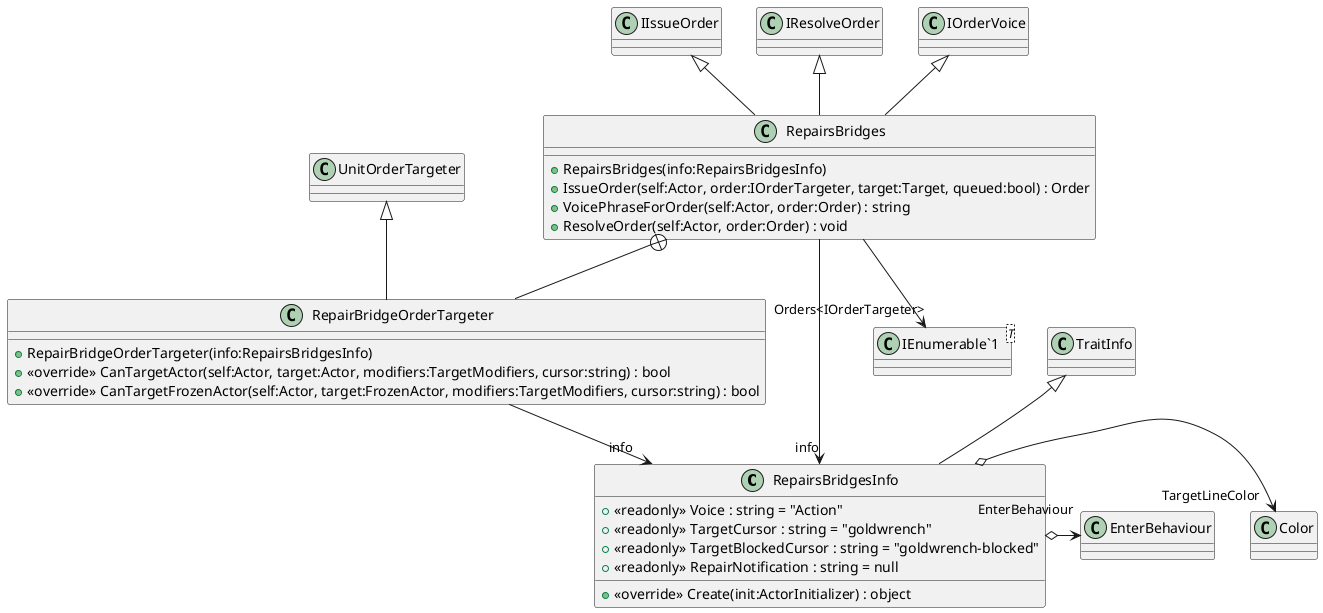 @startuml
class RepairsBridgesInfo {
    + <<readonly>> Voice : string = "Action"
    + <<readonly>> TargetCursor : string = "goldwrench"
    + <<readonly>> TargetBlockedCursor : string = "goldwrench-blocked"
    + <<readonly>> RepairNotification : string = null
    + <<override>> Create(init:ActorInitializer) : object
}
class RepairsBridges {
    + RepairsBridges(info:RepairsBridgesInfo)
    + IssueOrder(self:Actor, order:IOrderTargeter, target:Target, queued:bool) : Order
    + VoicePhraseForOrder(self:Actor, order:Order) : string
    + ResolveOrder(self:Actor, order:Order) : void
}
class "IEnumerable`1"<T> {
}
class RepairBridgeOrderTargeter {
    + RepairBridgeOrderTargeter(info:RepairsBridgesInfo)
    + <<override>> CanTargetActor(self:Actor, target:Actor, modifiers:TargetModifiers, cursor:string) : bool
    + <<override>> CanTargetFrozenActor(self:Actor, target:FrozenActor, modifiers:TargetModifiers, cursor:string) : bool
}
TraitInfo <|-- RepairsBridgesInfo
RepairsBridgesInfo o-> "TargetLineColor" Color
RepairsBridgesInfo o-> "EnterBehaviour" EnterBehaviour
IIssueOrder <|-- RepairsBridges
IResolveOrder <|-- RepairsBridges
IOrderVoice <|-- RepairsBridges
RepairsBridges --> "info" RepairsBridgesInfo
RepairsBridges --> "Orders<IOrderTargeter>" "IEnumerable`1"
RepairsBridges +-- RepairBridgeOrderTargeter
UnitOrderTargeter <|-- RepairBridgeOrderTargeter
RepairBridgeOrderTargeter --> "info" RepairsBridgesInfo
@enduml
